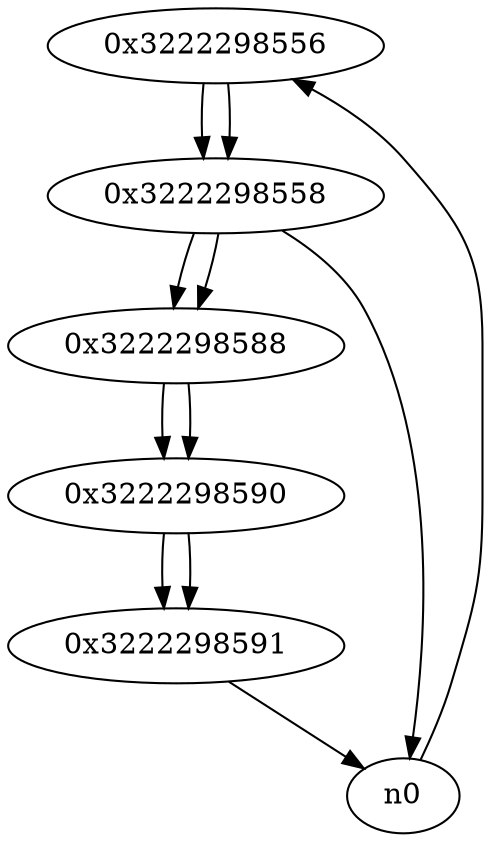 digraph G{
/* nodes */
  n1 [label="0x3222298556"]
  n2 [label="0x3222298558"]
  n3 [label="0x3222298588"]
  n4 [label="0x3222298590"]
  n5 [label="0x3222298591"]
/* edges */
n1 -> n2;
n0 -> n1;
n2 -> n3;
n2 -> n0;
n1 -> n2;
n3 -> n4;
n2 -> n3;
n4 -> n5;
n3 -> n4;
n5 -> n0;
n4 -> n5;
}

